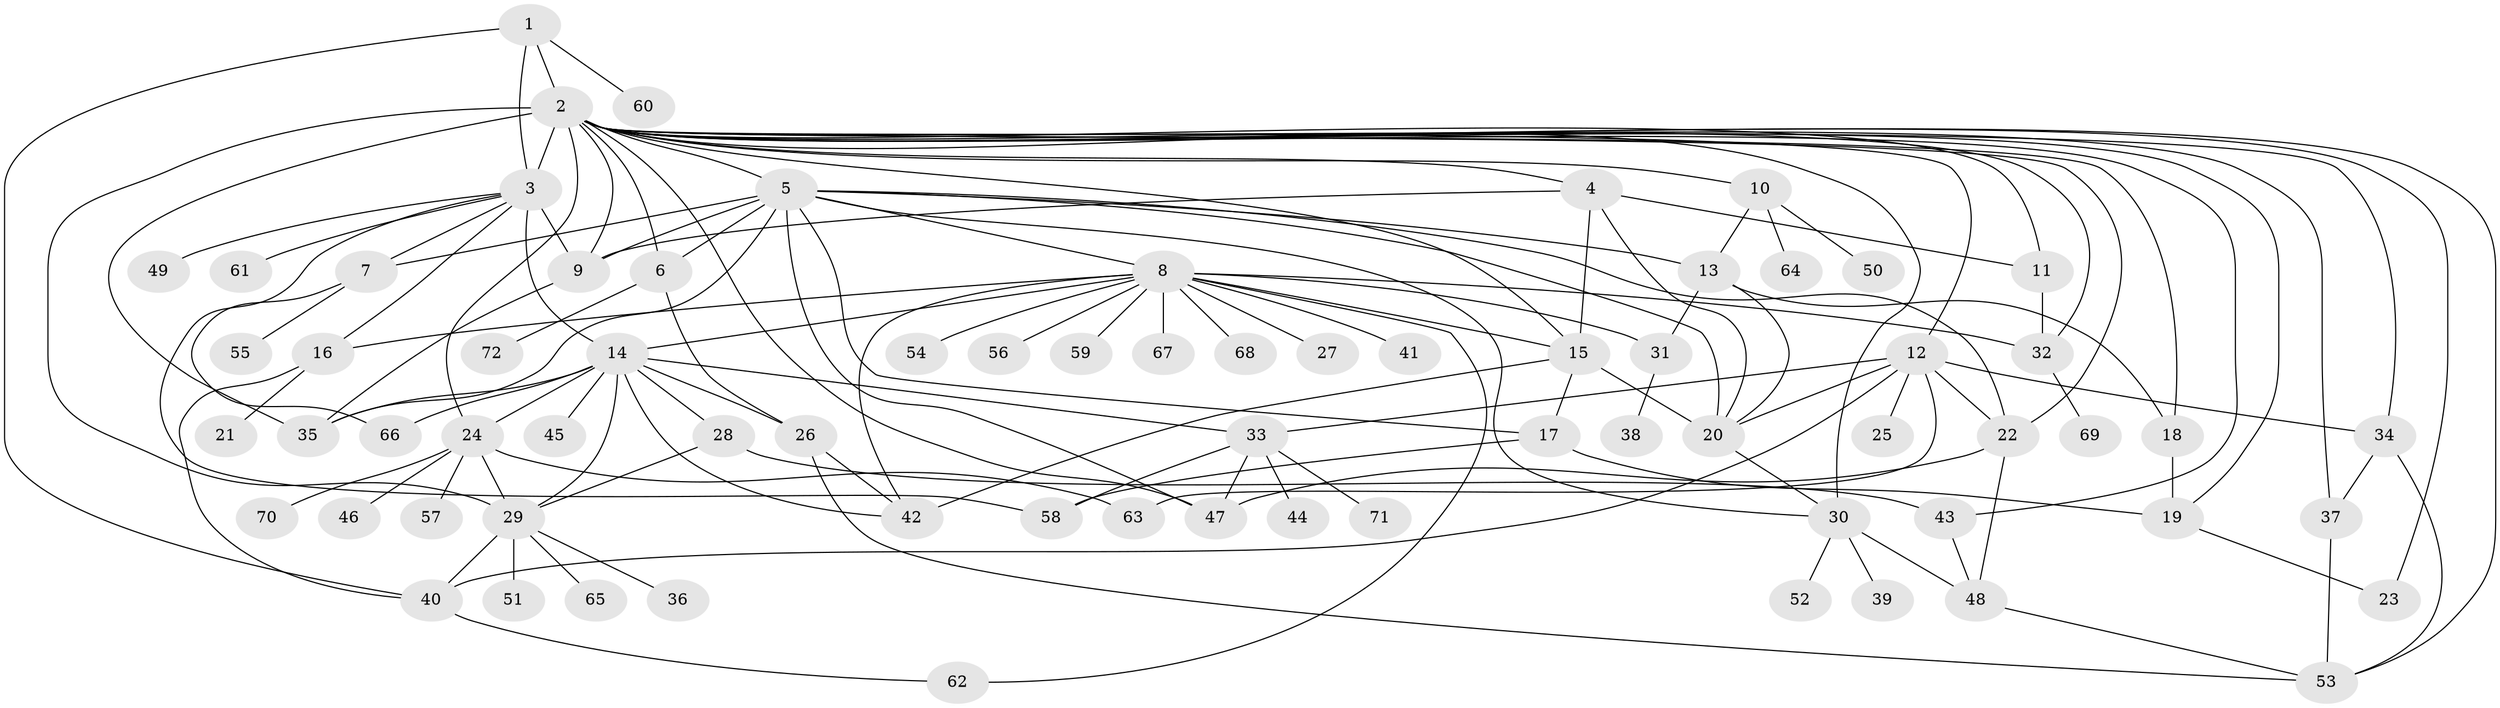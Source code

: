 // original degree distribution, {5: 0.04195804195804196, 1: 0.46153846153846156, 54: 0.006993006993006993, 8: 0.027972027972027972, 18: 0.006993006993006993, 2: 0.18181818181818182, 17: 0.006993006993006993, 3: 0.11188811188811189, 4: 0.09090909090909091, 9: 0.02097902097902098, 7: 0.013986013986013986, 14: 0.006993006993006993, 6: 0.02097902097902098}
// Generated by graph-tools (version 1.1) at 2025/35/03/09/25 02:35:27]
// undirected, 72 vertices, 131 edges
graph export_dot {
graph [start="1"]
  node [color=gray90,style=filled];
  1;
  2;
  3;
  4;
  5;
  6;
  7;
  8;
  9;
  10;
  11;
  12;
  13;
  14;
  15;
  16;
  17;
  18;
  19;
  20;
  21;
  22;
  23;
  24;
  25;
  26;
  27;
  28;
  29;
  30;
  31;
  32;
  33;
  34;
  35;
  36;
  37;
  38;
  39;
  40;
  41;
  42;
  43;
  44;
  45;
  46;
  47;
  48;
  49;
  50;
  51;
  52;
  53;
  54;
  55;
  56;
  57;
  58;
  59;
  60;
  61;
  62;
  63;
  64;
  65;
  66;
  67;
  68;
  69;
  70;
  71;
  72;
  1 -- 2 [weight=1.0];
  1 -- 3 [weight=1.0];
  1 -- 40 [weight=1.0];
  1 -- 60 [weight=1.0];
  2 -- 3 [weight=19.0];
  2 -- 4 [weight=2.0];
  2 -- 5 [weight=1.0];
  2 -- 6 [weight=1.0];
  2 -- 9 [weight=2.0];
  2 -- 10 [weight=1.0];
  2 -- 11 [weight=1.0];
  2 -- 12 [weight=1.0];
  2 -- 15 [weight=2.0];
  2 -- 18 [weight=1.0];
  2 -- 19 [weight=1.0];
  2 -- 22 [weight=1.0];
  2 -- 23 [weight=1.0];
  2 -- 24 [weight=1.0];
  2 -- 29 [weight=2.0];
  2 -- 30 [weight=1.0];
  2 -- 32 [weight=1.0];
  2 -- 34 [weight=1.0];
  2 -- 35 [weight=2.0];
  2 -- 37 [weight=1.0];
  2 -- 43 [weight=1.0];
  2 -- 47 [weight=1.0];
  2 -- 53 [weight=1.0];
  3 -- 7 [weight=1.0];
  3 -- 9 [weight=1.0];
  3 -- 14 [weight=1.0];
  3 -- 16 [weight=1.0];
  3 -- 49 [weight=1.0];
  3 -- 58 [weight=1.0];
  3 -- 61 [weight=1.0];
  4 -- 9 [weight=1.0];
  4 -- 11 [weight=3.0];
  4 -- 15 [weight=1.0];
  4 -- 20 [weight=1.0];
  5 -- 6 [weight=1.0];
  5 -- 7 [weight=1.0];
  5 -- 8 [weight=1.0];
  5 -- 9 [weight=1.0];
  5 -- 13 [weight=1.0];
  5 -- 17 [weight=1.0];
  5 -- 20 [weight=1.0];
  5 -- 22 [weight=1.0];
  5 -- 30 [weight=1.0];
  5 -- 35 [weight=5.0];
  5 -- 47 [weight=1.0];
  6 -- 26 [weight=1.0];
  6 -- 72 [weight=1.0];
  7 -- 55 [weight=1.0];
  7 -- 66 [weight=1.0];
  8 -- 14 [weight=1.0];
  8 -- 15 [weight=1.0];
  8 -- 16 [weight=1.0];
  8 -- 27 [weight=1.0];
  8 -- 31 [weight=1.0];
  8 -- 32 [weight=1.0];
  8 -- 41 [weight=1.0];
  8 -- 42 [weight=1.0];
  8 -- 54 [weight=1.0];
  8 -- 56 [weight=1.0];
  8 -- 59 [weight=1.0];
  8 -- 62 [weight=1.0];
  8 -- 67 [weight=1.0];
  8 -- 68 [weight=1.0];
  9 -- 35 [weight=1.0];
  10 -- 13 [weight=1.0];
  10 -- 50 [weight=1.0];
  10 -- 64 [weight=1.0];
  11 -- 32 [weight=1.0];
  12 -- 20 [weight=1.0];
  12 -- 22 [weight=1.0];
  12 -- 25 [weight=1.0];
  12 -- 33 [weight=1.0];
  12 -- 34 [weight=1.0];
  12 -- 40 [weight=1.0];
  12 -- 63 [weight=1.0];
  13 -- 18 [weight=1.0];
  13 -- 20 [weight=1.0];
  13 -- 31 [weight=1.0];
  14 -- 24 [weight=1.0];
  14 -- 26 [weight=1.0];
  14 -- 28 [weight=1.0];
  14 -- 29 [weight=1.0];
  14 -- 33 [weight=1.0];
  14 -- 35 [weight=1.0];
  14 -- 42 [weight=1.0];
  14 -- 45 [weight=1.0];
  14 -- 66 [weight=1.0];
  15 -- 17 [weight=2.0];
  15 -- 20 [weight=2.0];
  15 -- 42 [weight=1.0];
  16 -- 21 [weight=1.0];
  16 -- 40 [weight=1.0];
  17 -- 19 [weight=1.0];
  17 -- 58 [weight=1.0];
  18 -- 19 [weight=2.0];
  19 -- 23 [weight=1.0];
  20 -- 30 [weight=1.0];
  22 -- 47 [weight=3.0];
  22 -- 48 [weight=1.0];
  24 -- 29 [weight=3.0];
  24 -- 46 [weight=1.0];
  24 -- 57 [weight=1.0];
  24 -- 63 [weight=1.0];
  24 -- 70 [weight=1.0];
  26 -- 42 [weight=1.0];
  26 -- 53 [weight=1.0];
  28 -- 29 [weight=1.0];
  28 -- 43 [weight=1.0];
  29 -- 36 [weight=1.0];
  29 -- 40 [weight=2.0];
  29 -- 51 [weight=1.0];
  29 -- 65 [weight=1.0];
  30 -- 39 [weight=1.0];
  30 -- 48 [weight=1.0];
  30 -- 52 [weight=1.0];
  31 -- 38 [weight=1.0];
  32 -- 69 [weight=1.0];
  33 -- 44 [weight=1.0];
  33 -- 47 [weight=1.0];
  33 -- 58 [weight=1.0];
  33 -- 71 [weight=1.0];
  34 -- 37 [weight=2.0];
  34 -- 53 [weight=1.0];
  37 -- 53 [weight=1.0];
  40 -- 62 [weight=1.0];
  43 -- 48 [weight=1.0];
  48 -- 53 [weight=1.0];
}
